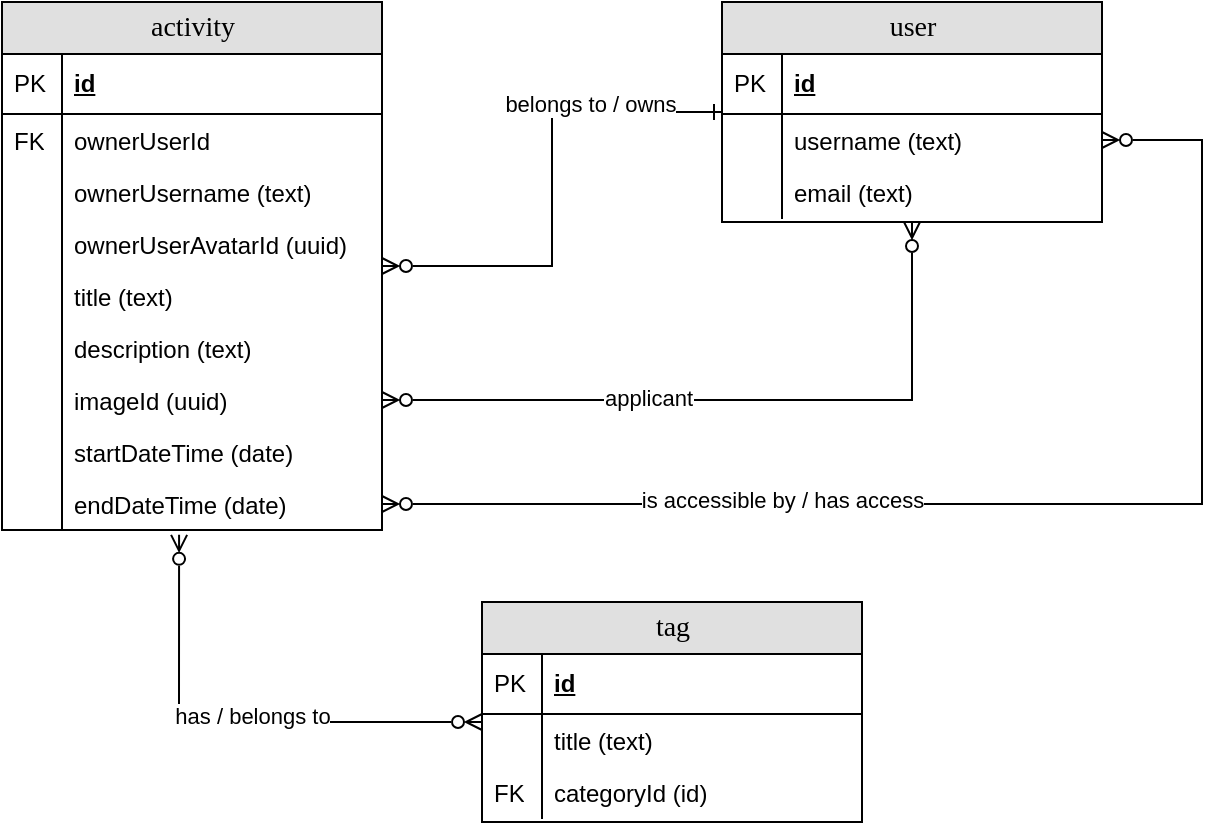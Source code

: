 <mxfile version="20.8.16" type="device"><diagram name="Page-1" id="e56a1550-8fbb-45ad-956c-1786394a9013"><mxGraphModel dx="1122" dy="793" grid="1" gridSize="10" guides="1" tooltips="1" connect="1" arrows="1" fold="1" page="1" pageScale="1" pageWidth="827" pageHeight="583" background="none" math="0" shadow="0"><root><mxCell id="0"/><mxCell id="1" parent="0"/><mxCell id="ck1kLdl8ABZ6Nk8l2zlV-53" value="" style="edgeStyle=orthogonalEdgeStyle;rounded=0;orthogonalLoop=1;jettySize=auto;html=1;endArrow=ERone;endFill=0;startArrow=ERzeroToMany;startFill=0;" edge="1" parent="1" source="2e49270ec7c68f3f-80" target="ck1kLdl8ABZ6Nk8l2zlV-34"><mxGeometry relative="1" as="geometry"/></mxCell><mxCell id="ck1kLdl8ABZ6Nk8l2zlV-54" value="belongs to / owns" style="edgeLabel;html=1;align=center;verticalAlign=middle;resizable=0;points=[];" vertex="1" connectable="0" parent="ck1kLdl8ABZ6Nk8l2zlV-53"><mxGeometry x="0.465" y="4" relative="1" as="geometry"><mxPoint as="offset"/></mxGeometry></mxCell><mxCell id="ck1kLdl8ABZ6Nk8l2zlV-76" value="" style="edgeStyle=orthogonalEdgeStyle;rounded=0;orthogonalLoop=1;jettySize=auto;html=1;startArrow=ERzeroToMany;startFill=0;endArrow=ERzeroToMany;endFill=0;exitX=0.466;exitY=1.093;exitDx=0;exitDy=0;exitPerimeter=0;" edge="1" parent="1" source="ck1kLdl8ABZ6Nk8l2zlV-15" target="ck1kLdl8ABZ6Nk8l2zlV-57"><mxGeometry relative="1" as="geometry"><Array as="points"><mxPoint x="201" y="446"/><mxPoint x="488" y="446"/></Array></mxGeometry></mxCell><mxCell id="ck1kLdl8ABZ6Nk8l2zlV-81" value="has / belongs to" style="edgeLabel;html=1;align=center;verticalAlign=middle;resizable=0;points=[];" vertex="1" connectable="0" parent="ck1kLdl8ABZ6Nk8l2zlV-76"><mxGeometry x="0.052" y="3" relative="1" as="geometry"><mxPoint x="1" as="offset"/></mxGeometry></mxCell><mxCell id="2e49270ec7c68f3f-80" value="activity" style="swimlane;html=1;fontStyle=0;childLayout=stackLayout;horizontal=1;startSize=26;fillColor=#e0e0e0;horizontalStack=0;resizeParent=1;resizeLast=0;collapsible=1;marginBottom=0;swimlaneFillColor=#ffffff;align=center;rounded=0;shadow=0;comic=0;labelBackgroundColor=none;strokeWidth=1;fontFamily=Verdana;fontSize=14" parent="1" vertex="1"><mxGeometry x="113" y="86" width="190" height="264" as="geometry"/></mxCell><mxCell id="2e49270ec7c68f3f-81" value="id" style="shape=partialRectangle;top=0;left=0;right=0;bottom=1;html=1;align=left;verticalAlign=middle;fillColor=none;spacingLeft=34;spacingRight=4;whiteSpace=wrap;overflow=hidden;rotatable=0;points=[[0,0.5],[1,0.5]];portConstraint=eastwest;dropTarget=0;fontStyle=5;" parent="2e49270ec7c68f3f-80" vertex="1"><mxGeometry y="26" width="190" height="30" as="geometry"/></mxCell><mxCell id="2e49270ec7c68f3f-82" value="PK" style="shape=partialRectangle;top=0;left=0;bottom=0;html=1;fillColor=none;align=left;verticalAlign=middle;spacingLeft=4;spacingRight=4;whiteSpace=wrap;overflow=hidden;rotatable=0;points=[];portConstraint=eastwest;part=1;" parent="2e49270ec7c68f3f-81" vertex="1" connectable="0"><mxGeometry width="30" height="30" as="geometry"/></mxCell><mxCell id="2e49270ec7c68f3f-83" value="ownerUserId" style="shape=partialRectangle;top=0;left=0;right=0;bottom=0;html=1;align=left;verticalAlign=top;fillColor=none;spacingLeft=34;spacingRight=4;whiteSpace=wrap;overflow=hidden;rotatable=0;points=[[0,0.5],[1,0.5]];portConstraint=eastwest;dropTarget=0;" parent="2e49270ec7c68f3f-80" vertex="1"><mxGeometry y="56" width="190" height="26" as="geometry"/></mxCell><mxCell id="2e49270ec7c68f3f-84" value="FK" style="shape=partialRectangle;top=0;left=0;bottom=0;html=1;fillColor=none;align=left;verticalAlign=top;spacingLeft=4;spacingRight=4;whiteSpace=wrap;overflow=hidden;rotatable=0;points=[];portConstraint=eastwest;part=1;" parent="2e49270ec7c68f3f-83" vertex="1" connectable="0"><mxGeometry width="30" height="26" as="geometry"/></mxCell><mxCell id="2e49270ec7c68f3f-85" value="ownerUsername (text)" style="shape=partialRectangle;top=0;left=0;right=0;bottom=0;html=1;align=left;verticalAlign=top;fillColor=none;spacingLeft=34;spacingRight=4;whiteSpace=wrap;overflow=hidden;rotatable=0;points=[[0,0.5],[1,0.5]];portConstraint=eastwest;dropTarget=0;" parent="2e49270ec7c68f3f-80" vertex="1"><mxGeometry y="82" width="190" height="26" as="geometry"/></mxCell><mxCell id="2e49270ec7c68f3f-86" value="" style="shape=partialRectangle;top=0;left=0;bottom=0;html=1;fillColor=none;align=left;verticalAlign=top;spacingLeft=4;spacingRight=4;whiteSpace=wrap;overflow=hidden;rotatable=0;points=[];portConstraint=eastwest;part=1;" parent="2e49270ec7c68f3f-85" vertex="1" connectable="0"><mxGeometry width="30" height="26" as="geometry"/></mxCell><mxCell id="2e49270ec7c68f3f-87" value="ownerUserAvatarId (uuid)" style="shape=partialRectangle;top=0;left=0;right=0;bottom=0;html=1;align=left;verticalAlign=top;fillColor=none;spacingLeft=34;spacingRight=4;whiteSpace=wrap;overflow=hidden;rotatable=0;points=[[0,0.5],[1,0.5]];portConstraint=eastwest;dropTarget=0;" parent="2e49270ec7c68f3f-80" vertex="1"><mxGeometry y="108" width="190" height="26" as="geometry"/></mxCell><mxCell id="2e49270ec7c68f3f-88" value="" style="shape=partialRectangle;top=0;left=0;bottom=0;html=1;fillColor=none;align=left;verticalAlign=top;spacingLeft=4;spacingRight=4;whiteSpace=wrap;overflow=hidden;rotatable=0;points=[];portConstraint=eastwest;part=1;" parent="2e49270ec7c68f3f-87" vertex="1" connectable="0"><mxGeometry width="30" height="26" as="geometry"/></mxCell><mxCell id="2e49270ec7c68f3f-89" value="title (text)&lt;br&gt;" style="shape=partialRectangle;top=0;left=0;right=0;bottom=0;html=1;align=left;verticalAlign=top;fillColor=none;spacingLeft=34;spacingRight=4;whiteSpace=wrap;overflow=hidden;rotatable=0;points=[[0,0.5],[1,0.5]];portConstraint=eastwest;dropTarget=0;" parent="2e49270ec7c68f3f-80" vertex="1"><mxGeometry y="134" width="190" height="26" as="geometry"/></mxCell><mxCell id="2e49270ec7c68f3f-90" value="" style="shape=partialRectangle;top=0;left=0;bottom=0;html=1;fillColor=none;align=left;verticalAlign=top;spacingLeft=4;spacingRight=4;whiteSpace=wrap;overflow=hidden;rotatable=0;points=[];portConstraint=eastwest;part=1;" parent="2e49270ec7c68f3f-89" vertex="1" connectable="0"><mxGeometry width="30" height="26" as="geometry"/></mxCell><mxCell id="ck1kLdl8ABZ6Nk8l2zlV-9" value="description (text)" style="shape=partialRectangle;top=0;left=0;right=0;bottom=0;html=1;align=left;verticalAlign=top;fillColor=none;spacingLeft=34;spacingRight=4;whiteSpace=wrap;overflow=hidden;rotatable=0;points=[[0,0.5],[1,0.5]];portConstraint=eastwest;dropTarget=0;" vertex="1" parent="2e49270ec7c68f3f-80"><mxGeometry y="160" width="190" height="26" as="geometry"/></mxCell><mxCell id="ck1kLdl8ABZ6Nk8l2zlV-10" value="" style="shape=partialRectangle;top=0;left=0;bottom=0;html=1;fillColor=none;align=left;verticalAlign=top;spacingLeft=4;spacingRight=4;whiteSpace=wrap;overflow=hidden;rotatable=0;points=[];portConstraint=eastwest;part=1;" vertex="1" connectable="0" parent="ck1kLdl8ABZ6Nk8l2zlV-9"><mxGeometry width="30" height="26" as="geometry"/></mxCell><mxCell id="ck1kLdl8ABZ6Nk8l2zlV-13" value="imageId (uuid)" style="shape=partialRectangle;top=0;left=0;right=0;bottom=0;html=1;align=left;verticalAlign=top;fillColor=none;spacingLeft=34;spacingRight=4;whiteSpace=wrap;overflow=hidden;rotatable=0;points=[[0,0.5],[1,0.5]];portConstraint=eastwest;dropTarget=0;" vertex="1" parent="2e49270ec7c68f3f-80"><mxGeometry y="186" width="190" height="26" as="geometry"/></mxCell><mxCell id="ck1kLdl8ABZ6Nk8l2zlV-14" value="" style="shape=partialRectangle;top=0;left=0;bottom=0;html=1;fillColor=none;align=left;verticalAlign=top;spacingLeft=4;spacingRight=4;whiteSpace=wrap;overflow=hidden;rotatable=0;points=[];portConstraint=eastwest;part=1;" vertex="1" connectable="0" parent="ck1kLdl8ABZ6Nk8l2zlV-13"><mxGeometry width="30" height="26" as="geometry"/></mxCell><mxCell id="ck1kLdl8ABZ6Nk8l2zlV-17" value="startDateTime (date)" style="shape=partialRectangle;top=0;left=0;right=0;bottom=0;html=1;align=left;verticalAlign=top;fillColor=none;spacingLeft=34;spacingRight=4;whiteSpace=wrap;overflow=hidden;rotatable=0;points=[[0,0.5],[1,0.5]];portConstraint=eastwest;dropTarget=0;" vertex="1" parent="2e49270ec7c68f3f-80"><mxGeometry y="212" width="190" height="26" as="geometry"/></mxCell><mxCell id="ck1kLdl8ABZ6Nk8l2zlV-18" value="" style="shape=partialRectangle;top=0;left=0;bottom=0;html=1;fillColor=none;align=left;verticalAlign=top;spacingLeft=4;spacingRight=4;whiteSpace=wrap;overflow=hidden;rotatable=0;points=[];portConstraint=eastwest;part=1;" vertex="1" connectable="0" parent="ck1kLdl8ABZ6Nk8l2zlV-17"><mxGeometry width="30" height="26" as="geometry"/></mxCell><mxCell id="ck1kLdl8ABZ6Nk8l2zlV-15" value="endDateTime (date)" style="shape=partialRectangle;top=0;left=0;right=0;bottom=0;html=1;align=left;verticalAlign=top;fillColor=none;spacingLeft=34;spacingRight=4;whiteSpace=wrap;overflow=hidden;rotatable=0;points=[[0,0.5],[1,0.5]];portConstraint=eastwest;dropTarget=0;" vertex="1" parent="2e49270ec7c68f3f-80"><mxGeometry y="238" width="190" height="26" as="geometry"/></mxCell><mxCell id="ck1kLdl8ABZ6Nk8l2zlV-16" value="" style="shape=partialRectangle;top=0;left=0;bottom=0;html=1;fillColor=none;align=left;verticalAlign=top;spacingLeft=4;spacingRight=4;whiteSpace=wrap;overflow=hidden;rotatable=0;points=[];portConstraint=eastwest;part=1;" vertex="1" connectable="0" parent="ck1kLdl8ABZ6Nk8l2zlV-15"><mxGeometry width="30" height="26" as="geometry"/></mxCell><mxCell id="ck1kLdl8ABZ6Nk8l2zlV-34" value="user" style="swimlane;html=1;fontStyle=0;childLayout=stackLayout;horizontal=1;startSize=26;fillColor=#e0e0e0;horizontalStack=0;resizeParent=1;resizeLast=0;collapsible=1;marginBottom=0;swimlaneFillColor=#ffffff;align=center;rounded=0;shadow=0;comic=0;labelBackgroundColor=none;strokeWidth=1;fontFamily=Verdana;fontSize=14" vertex="1" parent="1"><mxGeometry x="473" y="86" width="190" height="110" as="geometry"/></mxCell><mxCell id="ck1kLdl8ABZ6Nk8l2zlV-35" value="id" style="shape=partialRectangle;top=0;left=0;right=0;bottom=1;html=1;align=left;verticalAlign=middle;fillColor=none;spacingLeft=34;spacingRight=4;whiteSpace=wrap;overflow=hidden;rotatable=0;points=[[0,0.5],[1,0.5]];portConstraint=eastwest;dropTarget=0;fontStyle=5;" vertex="1" parent="ck1kLdl8ABZ6Nk8l2zlV-34"><mxGeometry y="26" width="190" height="30" as="geometry"/></mxCell><mxCell id="ck1kLdl8ABZ6Nk8l2zlV-36" value="PK" style="shape=partialRectangle;top=0;left=0;bottom=0;html=1;fillColor=none;align=left;verticalAlign=middle;spacingLeft=4;spacingRight=4;whiteSpace=wrap;overflow=hidden;rotatable=0;points=[];portConstraint=eastwest;part=1;" vertex="1" connectable="0" parent="ck1kLdl8ABZ6Nk8l2zlV-35"><mxGeometry width="30" height="30" as="geometry"/></mxCell><mxCell id="ck1kLdl8ABZ6Nk8l2zlV-37" value="username (text)" style="shape=partialRectangle;top=0;left=0;right=0;bottom=0;html=1;align=left;verticalAlign=top;fillColor=none;spacingLeft=34;spacingRight=4;whiteSpace=wrap;overflow=hidden;rotatable=0;points=[[0,0.5],[1,0.5]];portConstraint=eastwest;dropTarget=0;" vertex="1" parent="ck1kLdl8ABZ6Nk8l2zlV-34"><mxGeometry y="56" width="190" height="26" as="geometry"/></mxCell><mxCell id="ck1kLdl8ABZ6Nk8l2zlV-38" value="" style="shape=partialRectangle;top=0;left=0;bottom=0;html=1;fillColor=none;align=left;verticalAlign=top;spacingLeft=4;spacingRight=4;whiteSpace=wrap;overflow=hidden;rotatable=0;points=[];portConstraint=eastwest;part=1;" vertex="1" connectable="0" parent="ck1kLdl8ABZ6Nk8l2zlV-37"><mxGeometry width="30" height="26" as="geometry"/></mxCell><mxCell id="ck1kLdl8ABZ6Nk8l2zlV-39" value="email (text)" style="shape=partialRectangle;top=0;left=0;right=0;bottom=0;html=1;align=left;verticalAlign=top;fillColor=none;spacingLeft=34;spacingRight=4;whiteSpace=wrap;overflow=hidden;rotatable=0;points=[[0,0.5],[1,0.5]];portConstraint=eastwest;dropTarget=0;" vertex="1" parent="ck1kLdl8ABZ6Nk8l2zlV-34"><mxGeometry y="82" width="190" height="26" as="geometry"/></mxCell><mxCell id="ck1kLdl8ABZ6Nk8l2zlV-40" value="" style="shape=partialRectangle;top=0;left=0;bottom=0;html=1;fillColor=none;align=left;verticalAlign=top;spacingLeft=4;spacingRight=4;whiteSpace=wrap;overflow=hidden;rotatable=0;points=[];portConstraint=eastwest;part=1;" vertex="1" connectable="0" parent="ck1kLdl8ABZ6Nk8l2zlV-39"><mxGeometry width="30" height="26" as="geometry"/></mxCell><mxCell id="ck1kLdl8ABZ6Nk8l2zlV-57" value="tag" style="swimlane;html=1;fontStyle=0;childLayout=stackLayout;horizontal=1;startSize=26;fillColor=#e0e0e0;horizontalStack=0;resizeParent=1;resizeLast=0;collapsible=1;marginBottom=0;swimlaneFillColor=#ffffff;align=center;rounded=0;shadow=0;comic=0;labelBackgroundColor=none;strokeWidth=1;fontFamily=Verdana;fontSize=14" vertex="1" parent="1"><mxGeometry x="353" y="386" width="190" height="110" as="geometry"/></mxCell><mxCell id="ck1kLdl8ABZ6Nk8l2zlV-58" value="id" style="shape=partialRectangle;top=0;left=0;right=0;bottom=1;html=1;align=left;verticalAlign=middle;fillColor=none;spacingLeft=34;spacingRight=4;whiteSpace=wrap;overflow=hidden;rotatable=0;points=[[0,0.5],[1,0.5]];portConstraint=eastwest;dropTarget=0;fontStyle=5;" vertex="1" parent="ck1kLdl8ABZ6Nk8l2zlV-57"><mxGeometry y="26" width="190" height="30" as="geometry"/></mxCell><mxCell id="ck1kLdl8ABZ6Nk8l2zlV-59" value="PK" style="shape=partialRectangle;top=0;left=0;bottom=0;html=1;fillColor=none;align=left;verticalAlign=middle;spacingLeft=4;spacingRight=4;whiteSpace=wrap;overflow=hidden;rotatable=0;points=[];portConstraint=eastwest;part=1;" vertex="1" connectable="0" parent="ck1kLdl8ABZ6Nk8l2zlV-58"><mxGeometry width="30" height="30" as="geometry"/></mxCell><mxCell id="ck1kLdl8ABZ6Nk8l2zlV-60" value="title (text)" style="shape=partialRectangle;top=0;left=0;right=0;bottom=0;html=1;align=left;verticalAlign=top;fillColor=none;spacingLeft=34;spacingRight=4;whiteSpace=wrap;overflow=hidden;rotatable=0;points=[[0,0.5],[1,0.5]];portConstraint=eastwest;dropTarget=0;" vertex="1" parent="ck1kLdl8ABZ6Nk8l2zlV-57"><mxGeometry y="56" width="190" height="26" as="geometry"/></mxCell><mxCell id="ck1kLdl8ABZ6Nk8l2zlV-61" value="" style="shape=partialRectangle;top=0;left=0;bottom=0;html=1;fillColor=none;align=left;verticalAlign=top;spacingLeft=4;spacingRight=4;whiteSpace=wrap;overflow=hidden;rotatable=0;points=[];portConstraint=eastwest;part=1;" vertex="1" connectable="0" parent="ck1kLdl8ABZ6Nk8l2zlV-60"><mxGeometry width="30" height="26" as="geometry"/></mxCell><mxCell id="ck1kLdl8ABZ6Nk8l2zlV-62" value="categoryId (id)" style="shape=partialRectangle;top=0;left=0;right=0;bottom=0;html=1;align=left;verticalAlign=top;fillColor=none;spacingLeft=34;spacingRight=4;whiteSpace=wrap;overflow=hidden;rotatable=0;points=[[0,0.5],[1,0.5]];portConstraint=eastwest;dropTarget=0;" vertex="1" parent="ck1kLdl8ABZ6Nk8l2zlV-57"><mxGeometry y="82" width="190" height="26" as="geometry"/></mxCell><mxCell id="ck1kLdl8ABZ6Nk8l2zlV-63" value="FK" style="shape=partialRectangle;top=0;left=0;bottom=0;html=1;fillColor=none;align=left;verticalAlign=top;spacingLeft=4;spacingRight=4;whiteSpace=wrap;overflow=hidden;rotatable=0;points=[];portConstraint=eastwest;part=1;" vertex="1" connectable="0" parent="ck1kLdl8ABZ6Nk8l2zlV-62"><mxGeometry width="30" height="26" as="geometry"/></mxCell><mxCell id="ck1kLdl8ABZ6Nk8l2zlV-77" style="edgeStyle=orthogonalEdgeStyle;rounded=0;orthogonalLoop=1;jettySize=auto;html=1;entryX=0.5;entryY=1;entryDx=0;entryDy=0;startArrow=ERzeroToMany;startFill=0;endArrow=ERzeroToMany;endFill=0;exitX=1;exitY=0.5;exitDx=0;exitDy=0;" edge="1" parent="1" source="ck1kLdl8ABZ6Nk8l2zlV-13" target="ck1kLdl8ABZ6Nk8l2zlV-34"><mxGeometry relative="1" as="geometry"><Array as="points"><mxPoint x="568" y="285"/></Array></mxGeometry></mxCell><mxCell id="ck1kLdl8ABZ6Nk8l2zlV-78" value="applicant" style="edgeLabel;html=1;align=center;verticalAlign=middle;resizable=0;points=[];" vertex="1" connectable="0" parent="ck1kLdl8ABZ6Nk8l2zlV-77"><mxGeometry x="-0.25" y="1" relative="1" as="geometry"><mxPoint as="offset"/></mxGeometry></mxCell><mxCell id="ck1kLdl8ABZ6Nk8l2zlV-79" style="edgeStyle=orthogonalEdgeStyle;rounded=0;orthogonalLoop=1;jettySize=auto;html=1;entryX=1;entryY=0.5;entryDx=0;entryDy=0;startArrow=ERzeroToMany;startFill=0;endArrow=ERzeroToMany;endFill=0;" edge="1" parent="1" source="ck1kLdl8ABZ6Nk8l2zlV-15" target="ck1kLdl8ABZ6Nk8l2zlV-37"><mxGeometry relative="1" as="geometry"><Array as="points"><mxPoint x="713" y="337"/><mxPoint x="713" y="155"/></Array></mxGeometry></mxCell><mxCell id="ck1kLdl8ABZ6Nk8l2zlV-80" value="is accessible by / has access" style="edgeLabel;html=1;align=center;verticalAlign=middle;resizable=0;points=[];" vertex="1" connectable="0" parent="ck1kLdl8ABZ6Nk8l2zlV-79"><mxGeometry x="-0.378" y="2" relative="1" as="geometry"><mxPoint as="offset"/></mxGeometry></mxCell></root></mxGraphModel></diagram></mxfile>